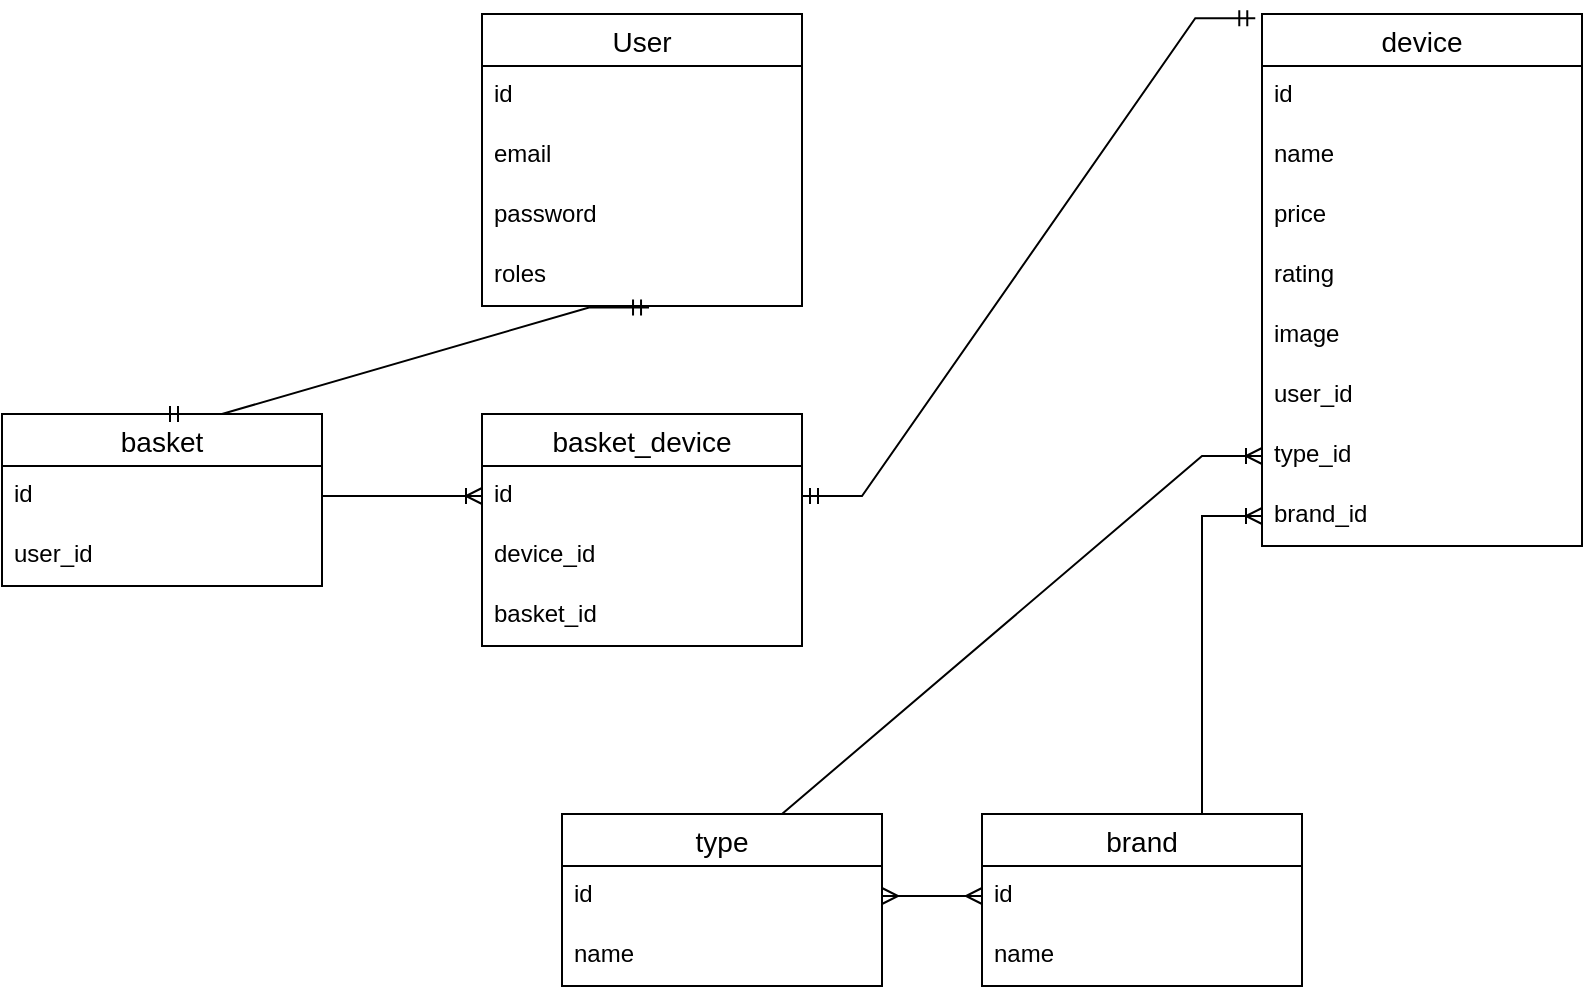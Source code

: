 <mxfile version="20.8.19" type="device"><diagram name="Страница 1" id="LpY40T_Gdpy8_D41gS2X"><mxGraphModel dx="1674" dy="764" grid="1" gridSize="10" guides="1" tooltips="1" connect="1" arrows="1" fold="1" page="1" pageScale="1" pageWidth="827" pageHeight="1169" math="0" shadow="0"><root><mxCell id="0"/><mxCell id="1" parent="0"/><mxCell id="w0g5jTqIzl3gDU7DClAr-1" value="User" style="swimlane;fontStyle=0;childLayout=stackLayout;horizontal=1;startSize=26;horizontalStack=0;resizeParent=1;resizeParentMax=0;resizeLast=0;collapsible=1;marginBottom=0;align=center;fontSize=14;" parent="1" vertex="1"><mxGeometry x="680" y="40" width="160" height="146" as="geometry"/></mxCell><mxCell id="w0g5jTqIzl3gDU7DClAr-2" value="id" style="text;strokeColor=none;fillColor=none;spacingLeft=4;spacingRight=4;overflow=hidden;rotatable=0;points=[[0,0.5],[1,0.5]];portConstraint=eastwest;fontSize=12;" parent="w0g5jTqIzl3gDU7DClAr-1" vertex="1"><mxGeometry y="26" width="160" height="30" as="geometry"/></mxCell><mxCell id="w0g5jTqIzl3gDU7DClAr-3" value="email" style="text;strokeColor=none;fillColor=none;spacingLeft=4;spacingRight=4;overflow=hidden;rotatable=0;points=[[0,0.5],[1,0.5]];portConstraint=eastwest;fontSize=12;" parent="w0g5jTqIzl3gDU7DClAr-1" vertex="1"><mxGeometry y="56" width="160" height="30" as="geometry"/></mxCell><mxCell id="w0g5jTqIzl3gDU7DClAr-4" value="password" style="text;strokeColor=none;fillColor=none;spacingLeft=4;spacingRight=4;overflow=hidden;rotatable=0;points=[[0,0.5],[1,0.5]];portConstraint=eastwest;fontSize=12;" parent="w0g5jTqIzl3gDU7DClAr-1" vertex="1"><mxGeometry y="86" width="160" height="30" as="geometry"/></mxCell><mxCell id="w0g5jTqIzl3gDU7DClAr-6" value="roles" style="text;strokeColor=none;fillColor=none;spacingLeft=4;spacingRight=4;overflow=hidden;rotatable=0;points=[[0,0.5],[1,0.5]];portConstraint=eastwest;fontSize=12;" parent="w0g5jTqIzl3gDU7DClAr-1" vertex="1"><mxGeometry y="116" width="160" height="30" as="geometry"/></mxCell><mxCell id="w0g5jTqIzl3gDU7DClAr-7" value="basket" style="swimlane;fontStyle=0;childLayout=stackLayout;horizontal=1;startSize=26;horizontalStack=0;resizeParent=1;resizeParentMax=0;resizeLast=0;collapsible=1;marginBottom=0;align=center;fontSize=14;" parent="1" vertex="1"><mxGeometry x="440" y="240" width="160" height="86" as="geometry"/></mxCell><mxCell id="w0g5jTqIzl3gDU7DClAr-8" value="id" style="text;strokeColor=none;fillColor=none;spacingLeft=4;spacingRight=4;overflow=hidden;rotatable=0;points=[[0,0.5],[1,0.5]];portConstraint=eastwest;fontSize=12;" parent="w0g5jTqIzl3gDU7DClAr-7" vertex="1"><mxGeometry y="26" width="160" height="30" as="geometry"/></mxCell><mxCell id="w0g5jTqIzl3gDU7DClAr-9" value="user_id" style="text;strokeColor=none;fillColor=none;spacingLeft=4;spacingRight=4;overflow=hidden;rotatable=0;points=[[0,0.5],[1,0.5]];portConstraint=eastwest;fontSize=12;" parent="w0g5jTqIzl3gDU7DClAr-7" vertex="1"><mxGeometry y="56" width="160" height="30" as="geometry"/></mxCell><mxCell id="w0g5jTqIzl3gDU7DClAr-13" value="device" style="swimlane;fontStyle=0;childLayout=stackLayout;horizontal=1;startSize=26;horizontalStack=0;resizeParent=1;resizeParentMax=0;resizeLast=0;collapsible=1;marginBottom=0;align=center;fontSize=14;" parent="1" vertex="1"><mxGeometry x="1070" y="40" width="160" height="266" as="geometry"/></mxCell><mxCell id="w0g5jTqIzl3gDU7DClAr-14" value="id" style="text;strokeColor=none;fillColor=none;spacingLeft=4;spacingRight=4;overflow=hidden;rotatable=0;points=[[0,0.5],[1,0.5]];portConstraint=eastwest;fontSize=12;" parent="w0g5jTqIzl3gDU7DClAr-13" vertex="1"><mxGeometry y="26" width="160" height="30" as="geometry"/></mxCell><mxCell id="w0g5jTqIzl3gDU7DClAr-15" value="name" style="text;strokeColor=none;fillColor=none;spacingLeft=4;spacingRight=4;overflow=hidden;rotatable=0;points=[[0,0.5],[1,0.5]];portConstraint=eastwest;fontSize=12;" parent="w0g5jTqIzl3gDU7DClAr-13" vertex="1"><mxGeometry y="56" width="160" height="30" as="geometry"/></mxCell><mxCell id="w0g5jTqIzl3gDU7DClAr-16" value="price" style="text;strokeColor=none;fillColor=none;spacingLeft=4;spacingRight=4;overflow=hidden;rotatable=0;points=[[0,0.5],[1,0.5]];portConstraint=eastwest;fontSize=12;" parent="w0g5jTqIzl3gDU7DClAr-13" vertex="1"><mxGeometry y="86" width="160" height="30" as="geometry"/></mxCell><mxCell id="w0g5jTqIzl3gDU7DClAr-18" value="rating" style="text;strokeColor=none;fillColor=none;spacingLeft=4;spacingRight=4;overflow=hidden;rotatable=0;points=[[0,0.5],[1,0.5]];portConstraint=eastwest;fontSize=12;" parent="w0g5jTqIzl3gDU7DClAr-13" vertex="1"><mxGeometry y="116" width="160" height="30" as="geometry"/></mxCell><mxCell id="w0g5jTqIzl3gDU7DClAr-19" value="image" style="text;strokeColor=none;fillColor=none;spacingLeft=4;spacingRight=4;overflow=hidden;rotatable=0;points=[[0,0.5],[1,0.5]];portConstraint=eastwest;fontSize=12;" parent="w0g5jTqIzl3gDU7DClAr-13" vertex="1"><mxGeometry y="146" width="160" height="30" as="geometry"/></mxCell><mxCell id="w0g5jTqIzl3gDU7DClAr-60" value="user_id" style="text;strokeColor=none;fillColor=none;spacingLeft=4;spacingRight=4;overflow=hidden;rotatable=0;points=[[0,0.5],[1,0.5]];portConstraint=eastwest;fontSize=12;" parent="w0g5jTqIzl3gDU7DClAr-13" vertex="1"><mxGeometry y="176" width="160" height="30" as="geometry"/></mxCell><mxCell id="w0g5jTqIzl3gDU7DClAr-20" value="type_id" style="text;strokeColor=none;fillColor=none;spacingLeft=4;spacingRight=4;overflow=hidden;rotatable=0;points=[[0,0.5],[1,0.5]];portConstraint=eastwest;fontSize=12;" parent="w0g5jTqIzl3gDU7DClAr-13" vertex="1"><mxGeometry y="206" width="160" height="30" as="geometry"/></mxCell><mxCell id="w0g5jTqIzl3gDU7DClAr-21" value="brand_id" style="text;strokeColor=none;fillColor=none;spacingLeft=4;spacingRight=4;overflow=hidden;rotatable=0;points=[[0,0.5],[1,0.5]];portConstraint=eastwest;fontSize=12;" parent="w0g5jTqIzl3gDU7DClAr-13" vertex="1"><mxGeometry y="236" width="160" height="30" as="geometry"/></mxCell><mxCell id="w0g5jTqIzl3gDU7DClAr-22" value="type" style="swimlane;fontStyle=0;childLayout=stackLayout;horizontal=1;startSize=26;horizontalStack=0;resizeParent=1;resizeParentMax=0;resizeLast=0;collapsible=1;marginBottom=0;align=center;fontSize=14;" parent="1" vertex="1"><mxGeometry x="720" y="440" width="160" height="86" as="geometry"/></mxCell><mxCell id="w0g5jTqIzl3gDU7DClAr-23" value="id" style="text;strokeColor=none;fillColor=none;spacingLeft=4;spacingRight=4;overflow=hidden;rotatable=0;points=[[0,0.5],[1,0.5]];portConstraint=eastwest;fontSize=12;" parent="w0g5jTqIzl3gDU7DClAr-22" vertex="1"><mxGeometry y="26" width="160" height="30" as="geometry"/></mxCell><mxCell id="w0g5jTqIzl3gDU7DClAr-24" value="name" style="text;strokeColor=none;fillColor=none;spacingLeft=4;spacingRight=4;overflow=hidden;rotatable=0;points=[[0,0.5],[1,0.5]];portConstraint=eastwest;fontSize=12;" parent="w0g5jTqIzl3gDU7DClAr-22" vertex="1"><mxGeometry y="56" width="160" height="30" as="geometry"/></mxCell><mxCell id="w0g5jTqIzl3gDU7DClAr-26" value="brand" style="swimlane;fontStyle=0;childLayout=stackLayout;horizontal=1;startSize=26;horizontalStack=0;resizeParent=1;resizeParentMax=0;resizeLast=0;collapsible=1;marginBottom=0;align=center;fontSize=14;" parent="1" vertex="1"><mxGeometry x="930" y="440" width="160" height="86" as="geometry"/></mxCell><mxCell id="w0g5jTqIzl3gDU7DClAr-27" value="id" style="text;strokeColor=none;fillColor=none;spacingLeft=4;spacingRight=4;overflow=hidden;rotatable=0;points=[[0,0.5],[1,0.5]];portConstraint=eastwest;fontSize=12;" parent="w0g5jTqIzl3gDU7DClAr-26" vertex="1"><mxGeometry y="26" width="160" height="30" as="geometry"/></mxCell><mxCell id="w0g5jTqIzl3gDU7DClAr-28" value="name" style="text;strokeColor=none;fillColor=none;spacingLeft=4;spacingRight=4;overflow=hidden;rotatable=0;points=[[0,0.5],[1,0.5]];portConstraint=eastwest;fontSize=12;" parent="w0g5jTqIzl3gDU7DClAr-26" vertex="1"><mxGeometry y="56" width="160" height="30" as="geometry"/></mxCell><mxCell id="w0g5jTqIzl3gDU7DClAr-30" value="" style="edgeStyle=entityRelationEdgeStyle;fontSize=12;html=1;endArrow=ERoneToMany;rounded=0;exitX=0.5;exitY=0;exitDx=0;exitDy=0;entryX=0;entryY=0.5;entryDx=0;entryDy=0;" parent="1" source="w0g5jTqIzl3gDU7DClAr-22" target="w0g5jTqIzl3gDU7DClAr-20" edge="1"><mxGeometry width="100" height="100" relative="1" as="geometry"><mxPoint x="350" y="426" as="sourcePoint"/><mxPoint x="758" y="135" as="targetPoint"/></mxGeometry></mxCell><mxCell id="w0g5jTqIzl3gDU7DClAr-31" value="" style="edgeStyle=entityRelationEdgeStyle;fontSize=12;html=1;endArrow=ERoneToMany;rounded=0;exitX=0.5;exitY=0;exitDx=0;exitDy=0;entryX=0;entryY=0.5;entryDx=0;entryDy=0;" parent="1" source="w0g5jTqIzl3gDU7DClAr-26" target="w0g5jTqIzl3gDU7DClAr-21" edge="1"><mxGeometry width="100" height="100" relative="1" as="geometry"><mxPoint x="600.5" y="479" as="sourcePoint"/><mxPoint x="893.5" y="300" as="targetPoint"/></mxGeometry></mxCell><mxCell id="w0g5jTqIzl3gDU7DClAr-32" value="" style="edgeStyle=entityRelationEdgeStyle;fontSize=12;html=1;endArrow=ERmandOne;startArrow=ERmandOne;rounded=0;entryX=0.5;entryY=0;entryDx=0;entryDy=0;exitX=0.522;exitY=1.026;exitDx=0;exitDy=0;exitPerimeter=0;" parent="1" source="w0g5jTqIzl3gDU7DClAr-6" target="w0g5jTqIzl3gDU7DClAr-7" edge="1"><mxGeometry width="100" height="100" relative="1" as="geometry"><mxPoint x="600" y="170" as="sourcePoint"/><mxPoint x="478" y="300" as="targetPoint"/></mxGeometry></mxCell><mxCell id="w0g5jTqIzl3gDU7DClAr-33" value="" style="edgeStyle=entityRelationEdgeStyle;fontSize=12;html=1;endArrow=ERmany;startArrow=ERmany;rounded=0;exitX=1;exitY=0.5;exitDx=0;exitDy=0;entryX=0;entryY=0.5;entryDx=0;entryDy=0;" parent="1" source="w0g5jTqIzl3gDU7DClAr-23" target="w0g5jTqIzl3gDU7DClAr-27" edge="1"><mxGeometry width="100" height="100" relative="1" as="geometry"><mxPoint x="640" y="400" as="sourcePoint"/><mxPoint x="740" y="300" as="targetPoint"/></mxGeometry></mxCell><mxCell id="w0g5jTqIzl3gDU7DClAr-40" value="basket_device" style="swimlane;fontStyle=0;childLayout=stackLayout;horizontal=1;startSize=26;horizontalStack=0;resizeParent=1;resizeParentMax=0;resizeLast=0;collapsible=1;marginBottom=0;align=center;fontSize=14;" parent="1" vertex="1"><mxGeometry x="680" y="240" width="160" height="116" as="geometry"/></mxCell><mxCell id="w0g5jTqIzl3gDU7DClAr-41" value="id" style="text;strokeColor=none;fillColor=none;spacingLeft=4;spacingRight=4;overflow=hidden;rotatable=0;points=[[0,0.5],[1,0.5]];portConstraint=eastwest;fontSize=12;" parent="w0g5jTqIzl3gDU7DClAr-40" vertex="1"><mxGeometry y="26" width="160" height="30" as="geometry"/></mxCell><mxCell id="w0g5jTqIzl3gDU7DClAr-42" value="device_id" style="text;strokeColor=none;fillColor=none;spacingLeft=4;spacingRight=4;overflow=hidden;rotatable=0;points=[[0,0.5],[1,0.5]];portConstraint=eastwest;fontSize=12;" parent="w0g5jTqIzl3gDU7DClAr-40" vertex="1"><mxGeometry y="56" width="160" height="30" as="geometry"/></mxCell><mxCell id="w0g5jTqIzl3gDU7DClAr-43" value="basket_id" style="text;strokeColor=none;fillColor=none;spacingLeft=4;spacingRight=4;overflow=hidden;rotatable=0;points=[[0,0.5],[1,0.5]];portConstraint=eastwest;fontSize=12;" parent="w0g5jTqIzl3gDU7DClAr-40" vertex="1"><mxGeometry y="86" width="160" height="30" as="geometry"/></mxCell><mxCell id="w0g5jTqIzl3gDU7DClAr-45" value="" style="edgeStyle=entityRelationEdgeStyle;fontSize=12;html=1;endArrow=ERoneToMany;rounded=0;exitX=1;exitY=0.5;exitDx=0;exitDy=0;" parent="1" source="w0g5jTqIzl3gDU7DClAr-8" target="w0g5jTqIzl3gDU7DClAr-41" edge="1"><mxGeometry width="100" height="100" relative="1" as="geometry"><mxPoint x="650" y="440" as="sourcePoint"/><mxPoint x="750" y="340" as="targetPoint"/></mxGeometry></mxCell><mxCell id="w0g5jTqIzl3gDU7DClAr-46" value="" style="edgeStyle=entityRelationEdgeStyle;fontSize=12;html=1;endArrow=ERmandOne;startArrow=ERmandOne;rounded=0;exitX=1;exitY=0.5;exitDx=0;exitDy=0;entryX=-0.021;entryY=0.008;entryDx=0;entryDy=0;entryPerimeter=0;" parent="1" source="w0g5jTqIzl3gDU7DClAr-41" target="w0g5jTqIzl3gDU7DClAr-13" edge="1"><mxGeometry width="100" height="100" relative="1" as="geometry"><mxPoint x="680" y="197.5" as="sourcePoint"/><mxPoint x="770" y="188.5" as="targetPoint"/></mxGeometry></mxCell></root></mxGraphModel></diagram></mxfile>
